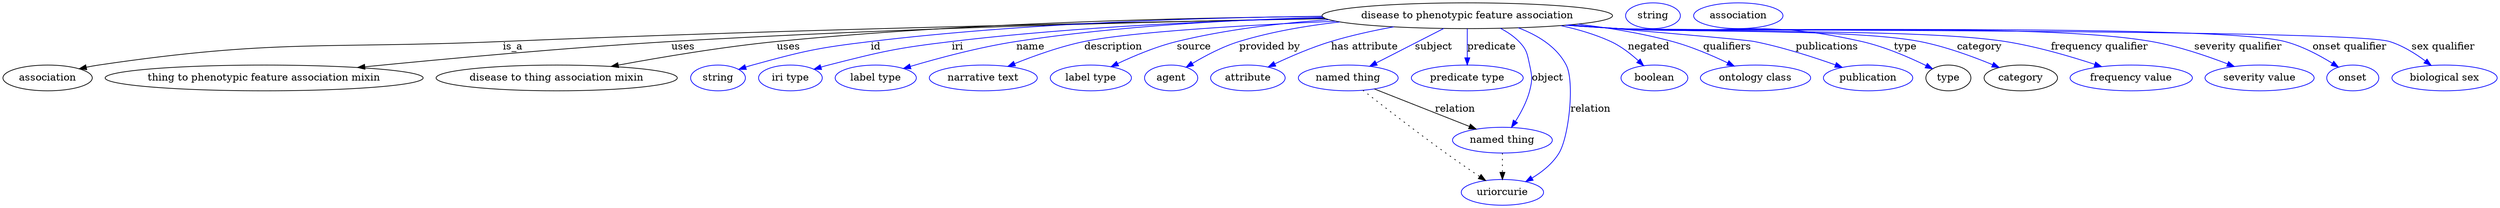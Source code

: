 digraph {
	graph [bb="0,0,2842.8,283"];
	node [label="\N"];
	"disease to phenotypic feature association"	 [height=0.5,
		label="disease to phenotypic feature association",
		pos="1644,265",
		width=4.3149];
	association	 [height=0.5,
		pos="50.046,178",
		width=1.3902];
	"disease to phenotypic feature association" -> association	 [label=is_a,
		lp="578.05,221.5",
		pos="e,86.237,190.43 1491,261.74 1282.2,256.86 896.09,246.35 567.05,229 363.25,218.26 309.68,233.34 109.05,196 104.84,195.22 100.51,194.24 \
96.2,193.15"];
	"thing to phenotypic feature association mixin"	 [height=0.5,
		pos="289.05,178",
		width=4.7482];
	"disease to phenotypic feature association" -> "thing to phenotypic feature association mixin"	 [label=uses,
		lp="754.05,221.5",
		pos="e,395.47,192.18 1490.2,262.24 1310.5,258.23 1004.4,248.98 742.05,229 627.38,220.27 496.94,205.02 405.58,193.46"];
	"disease to thing association mixin"	 [height=0.5,
		pos="609.05,178",
		width=3.6288];
	"disease to phenotypic feature association" -> "disease to thing association mixin"	 [label=uses,
		lp="872.05,221.5",
		pos="e,672.56,193.74 1492.5,260.83 1299.9,255.04 978.11,243.62 860.05,229 799.77,221.54 732.36,207.52 682.59,196.07"];
	id	 [color=blue,
		height=0.5,
		label=string,
		pos="788.05,178",
		width=0.84854];
	"disease to phenotypic feature association" -> id	 [color=blue,
		label=id,
		lp="973.55,221.5",
		pos="e,811.86,189.61 1494.3,260.14 1326.7,254.15 1065.8,243.02 968.05,229 904.76,219.93 888.58,216.54 828.05,196 825.79,195.24 823.5,\
194.39 821.2,193.5",
		style=solid];
	iri	 [color=blue,
		height=0.5,
		label="iri type",
		pos="873.05,178",
		width=1.011];
	"disease to phenotypic feature association" -> iri	 [color=blue,
		label=iri,
		lp="1068.5,221.5",
		pos="e,901.03,189.7 1498.1,258.73 1353.7,252.02 1143,240.76 1062,229 997.5,219.62 981.36,215.27 919.05,196 916.28,195.14 913.44,194.2 \
910.61,193.21",
		style=solid];
	name	 [color=blue,
		height=0.5,
		label="label type",
		pos="973.05,178",
		width=1.2638];
	"disease to phenotypic feature association" -> name	 [color=blue,
		label=name,
		lp="1153.5,221.5",
		pos="e,1005.6,190.63 1499.8,258.24 1375.1,251.75 1204.9,241.17 1138,229 1095.4,221.24 1048.3,205.98 1015.4,194.17",
		style=solid];
	description	 [color=blue,
		height=0.5,
		label="narrative text",
		pos="1094,178",
		width=1.6068];
	"disease to phenotypic feature association" -> description	 [color=blue,
		label=description,
		lp="1248.5,221.5",
		pos="e,1124.3,193.49 1501.9,257.65 1399.4,251.47 1270.2,241.61 1218,229 1188.7,221.9 1157.2,208.89 1133.3,197.79",
		style=solid];
	source	 [color=blue,
		height=0.5,
		label="label type",
		pos="1215,178",
		width=1.2638];
	"disease to phenotypic feature association" -> source	 [color=blue,
		label=source,
		lp="1340,221.5",
		pos="e,1240.5,193.11 1514.9,254.94 1441.6,248.37 1357.6,239.15 1322,229 1296.6,221.75 1269.8,208.95 1249.4,197.99",
		style=solid];
	"provided by"	 [color=blue,
		height=0.5,
		label=agent,
		pos="1308,178",
		width=0.83048];
	"disease to phenotypic feature association" -> "provided by"	 [color=blue,
		label="provided by",
		lp="1427,221.5",
		pos="e,1326.8,192.07 1529.3,252.85 1476,246.32 1419,237.81 1394,229 1373.1,221.59 1351.5,208.81 1335.2,197.89",
		style=solid];
	"has attribute"	 [color=blue,
		height=0.5,
		label=attribute,
		pos="1396,178",
		width=1.1193];
	"disease to phenotypic feature association" -> "has attribute"	 [color=blue,
		label="has attribute",
		lp="1531.5,221.5",
		pos="e,1420.9,192.4 1566.9,249.37 1544.4,243.9 1520,237.07 1498,229 1474.5,220.32 1449.2,207.71 1429.7,197.21",
		style=solid];
	subject	 [color=blue,
		height=0.5,
		label="named thing",
		pos="1510,178",
		width=1.5346];
	"disease to phenotypic feature association" -> subject	 [color=blue,
		label=subject,
		lp="1605.5,221.5",
		pos="e,1535.2,194.32 1616.6,247.18 1595.5,233.49 1566.3,214.51 1543.8,199.89",
		style=solid];
	predicate	 [color=blue,
		height=0.5,
		label="predicate type",
		pos="1644,178",
		width=1.679];
	"disease to phenotypic feature association" -> predicate	 [color=blue,
		label=predicate,
		lp="1669,221.5",
		pos="e,1644,196 1644,246.97 1644,235.19 1644,219.56 1644,206.16",
		style=solid];
	object	 [color=blue,
		height=0.5,
		label="named thing",
		pos="1688,91",
		width=1.5346];
	"disease to phenotypic feature association" -> object	 [color=blue,
		label=object,
		lp="1732,178",
		pos="e,1697.2,108.78 1677,247.28 1684.6,242.11 1692.1,235.95 1698,229 1708.5,216.73 1709.6,211.75 1713,196 1718.8,169.44 1710,139.27 \
1701.3,118.11",
		style=solid];
	relation	 [color=blue,
		height=0.5,
		label=uriorcurie,
		pos="1688,18",
		width=1.2638];
	"disease to phenotypic feature association" -> relation	 [color=blue,
		label=relation,
		lp="1783,134.5",
		pos="e,1714.4,32.976 1694.8,247.96 1717.8,237.16 1742.3,220.5 1753,196 1760.6,178.82 1768.8,108.94 1752,73 1745.7,59.43 1734.2,47.929 \
1722.7,39.008",
		style=solid];
	negated	 [color=blue,
		height=0.5,
		label=boolean,
		pos="1868,178",
		width=1.0652];
	"disease to phenotypic feature association" -> negated	 [color=blue,
		label=negated,
		lp="1857.5,221.5",
		pos="e,1854.9,195.27 1736.4,250.43 1769.2,244.25 1801.7,236.7 1816,229 1828.1,222.57 1839.2,212.51 1848,203.02",
		style=solid];
	qualifiers	 [color=blue,
		height=0.5,
		label="ontology class",
		pos="1986,178",
		width=1.7151];
	"disease to phenotypic feature association" -> qualifiers	 [color=blue,
		label=qualifiers,
		lp="1945,221.5",
		pos="e,1959,194.28 1752.2,252 1803.4,245.18 1858.7,236.66 1883,229 1906.4,221.66 1931,209.66 1950.3,199.14",
		style=solid];
	publications	 [color=blue,
		height=0.5,
		label=publication,
		pos="2116,178",
		width=1.3902];
	"disease to phenotypic feature association" -> publications	 [color=blue,
		label=publications,
		lp="2060.5,221.5",
		pos="e,2084.2,192 1757,252.58 1774.1,250.7 1791.5,248.8 1808,247 1882.3,238.93 1902.3,245.82 1975,229 2009.5,221.03 2047.2,207.14 2074.9,\
195.86",
		style=solid];
	type	 [height=0.5,
		pos="2211,178",
		width=0.75];
	"disease to phenotypic feature association" -> type	 [color=blue,
		label=type,
		lp="2152,221.5",
		pos="e,2190.7,190.09 1753.8,252.23 1771.9,250.33 1790.5,248.51 1808,247 1936.7,235.95 1972.4,258.87 2098,229 2127.9,221.9 2159.6,206.88 \
2181.8,194.97",
		style=solid];
	category	 [height=0.5,
		pos="2297,178",
		width=1.1374];
	"disease to phenotypic feature association" -> category	 [color=blue,
		label=category,
		lp="2239.5,221.5",
		pos="e,2270.2,191.63 1752.9,252.14 1771.3,250.23 1790.2,248.42 1808,247 1967.7,234.26 2011.5,262.9 2168,229 2200.6,221.95 2235.6,207.63 \
2261,195.95",
		style=solid];
	"frequency qualifier"	 [color=blue,
		height=0.5,
		label="frequency value",
		pos="2424,178",
		width=1.8776];
	"disease to phenotypic feature association" -> "frequency qualifier"	 [color=blue,
		label="frequency qualifier",
		lp="2377,221.5",
		pos="e,2387,193.23 1752.5,252.02 1771,250.11 1790.1,248.34 1808,247 2011.6,231.85 2066.1,264.88 2267,229 2305.1,222.21 2346.6,208.41 \
2377.4,196.88",
		style=solid];
	"severity qualifier"	 [color=blue,
		height=0.5,
		label="severity value",
		pos="2569,178",
		width=1.661];
	"disease to phenotypic feature association" -> "severity qualifier"	 [color=blue,
		label="severity qualifier",
		lp="2529.5,221.5",
		pos="e,2537.2,193.37 1751.6,251.95 1770.4,250.02 1789.8,248.26 1808,247 1946.7,237.41 2296.7,255.76 2433,229 2466,222.53 2501.5,209 2527.9,\
197.5",
		style=solid];
	"onset qualifier"	 [color=blue,
		height=0.5,
		label=onset,
		pos="2676,178",
		width=0.81243];
	"disease to phenotypic feature association" -> "onset qualifier"	 [color=blue,
		label="onset qualifier",
		lp="2656.5,221.5",
		pos="e,2656.6,191.86 1751.1,251.91 1770.1,249.97 1789.6,248.22 1808,247 1893.7,241.31 2497,250.71 2580,229 2604.5,222.6 2629.7,208.91 \
2648.1,197.33",
		style=solid];
	"sex qualifier"	 [color=blue,
		height=0.5,
		label="biological sex",
		pos="2783,178",
		width=1.661];
	"disease to phenotypic feature association" -> "sex qualifier"	 [color=blue,
		label="sex qualifier",
		lp="2765,221.5",
		pos="e,2762.4,195.06 1750.7,251.9 1769.7,249.96 1789.5,248.2 1808,247 1907,240.59 2604.9,256.93 2700,229 2719.4,223.3 2738.8,211.81 2754,\
201.17",
		style=solid];
	subject -> object	 [label=relation,
		lp="1631,134.5",
		pos="e,1657.4,105.98 1541.1,162.85 1570.8,148.31 1615.8,126.3 1648.2,110.47"];
	subject -> relation	 [pos="e,1668.6,34.435 1528.4,160.71 1550.8,139.73 1589.9,103.41 1624,73 1635.9,62.421 1649.3,50.916 1660.7,41.177",
		style=dotted];
	object -> relation	 [pos="e,1688,36.09 1688,72.955 1688,64.883 1688,55.176 1688,46.182",
		style=dotted];
	association_type	 [color=blue,
		height=0.5,
		label=string,
		pos="1848,265",
		width=0.84854];
	association_category	 [color=blue,
		height=0.5,
		label=association,
		pos="1947,265",
		width=1.3902];
}
